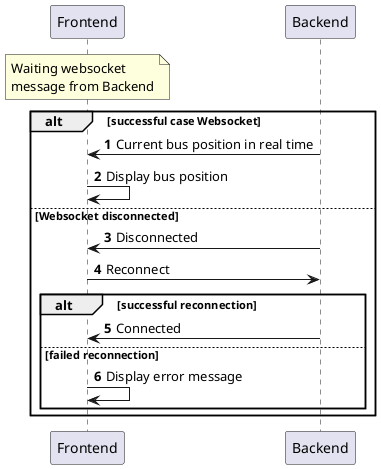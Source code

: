 @startuml
'https://plantuml.com/sequence-diagram

autonumber
note over of Frontend
Waiting websocket
message from Backend
end note
alt successful case Websocket
Backend -> Frontend: Current bus position in real time
Frontend -> Frontend : Display bus position
else Websocket disconnected
Backend -> Frontend: Disconnected
Frontend -> Backend : Reconnect
alt successful reconnection
Backend -> Frontend: Connected
else failed reconnection
Frontend -> Frontend : Display error message
end
end


@enduml